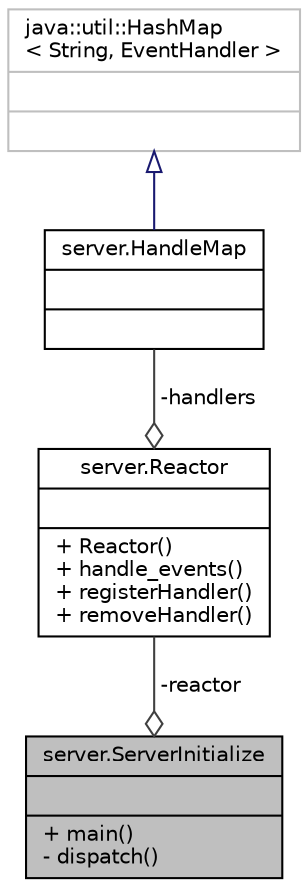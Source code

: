 digraph "server.ServerInitialize"
{
  edge [fontname="Helvetica",fontsize="10",labelfontname="Helvetica",labelfontsize="10"];
  node [fontname="Helvetica",fontsize="10",shape=record];
  Node1 [label="{server.ServerInitialize\n||+ main()\l- dispatch()\l}",height=0.2,width=0.4,color="black", fillcolor="grey75", style="filled" fontcolor="black"];
  Node2 -> Node1 [color="grey25",fontsize="10",style="solid",label=" -reactor" ,arrowhead="odiamond",fontname="Helvetica"];
  Node2 [label="{server.Reactor\n||+ Reactor()\l+ handle_events()\l+ registerHandler()\l+ removeHandler()\l}",height=0.2,width=0.4,color="black", fillcolor="white", style="filled",URL="$classserver_1_1_reactor.html"];
  Node3 -> Node2 [color="grey25",fontsize="10",style="solid",label=" -handlers" ,arrowhead="odiamond",fontname="Helvetica"];
  Node3 [label="{server.HandleMap\n||}",height=0.2,width=0.4,color="black", fillcolor="white", style="filled",URL="$classserver_1_1_handle_map.html"];
  Node4 -> Node3 [dir="back",color="midnightblue",fontsize="10",style="solid",arrowtail="onormal",fontname="Helvetica"];
  Node4 [label="{java::util::HashMap\l\< String, EventHandler \>\n||}",height=0.2,width=0.4,color="grey75", fillcolor="white", style="filled"];
}
